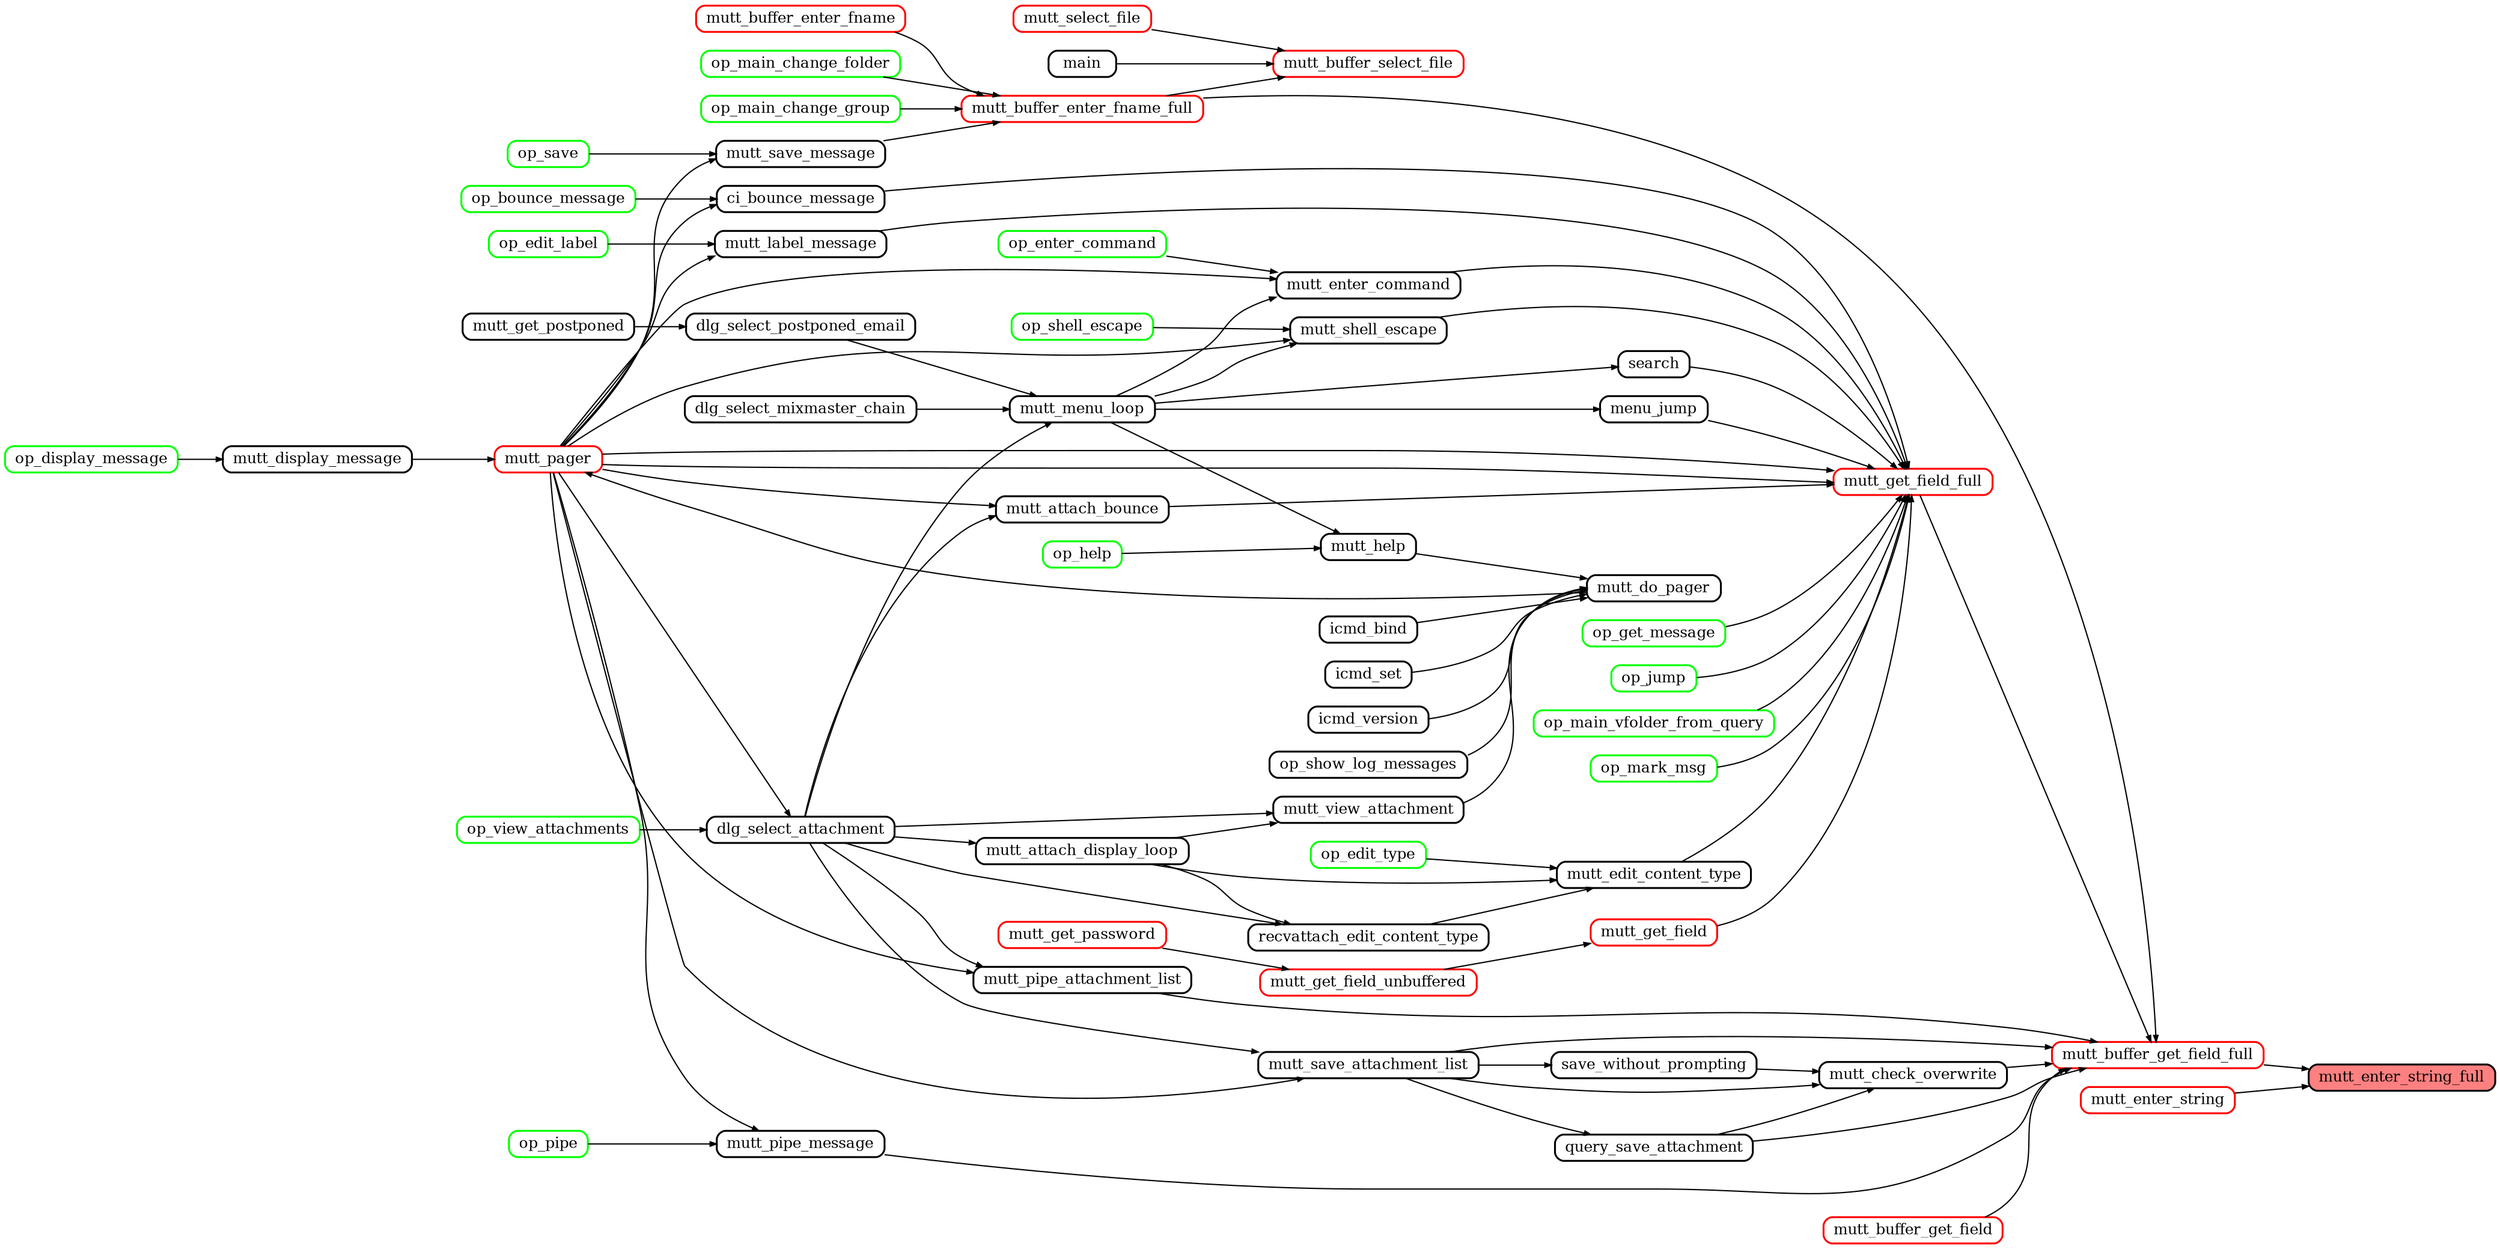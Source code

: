 digraph callgraph {
	graph [
		rankdir="LR"
		nodesep="0.2"
		ranksep="0.5"
		compound="true"
	]

	node [
		shape="Mrecord"
		fontsize="12"
		fillcolor="#ffffff"
		style="rounded,filled"
		height="0.2"
		penwidth="1.5"
		color="black"
	]

	edge [
		penwidth="1.0"
		arrowsize="0.5"
	]

	node [ fillcolor="#ff8080" ]

	mutt_enter_string_full

	node [ fillcolor="#ffffff" ]
	node [ color="#ff0000" ]

	mutt_buffer_enter_fname
	mutt_buffer_enter_fname_full
	mutt_buffer_get_field
	mutt_buffer_get_field_full
	mutt_buffer_select_file
	mutt_enter_string
	mutt_get_field
	mutt_get_field_full
	mutt_get_field_unbuffered
	mutt_get_password
	mutt_select_file

	mutt_buffer_enter_fname      -> mutt_buffer_enter_fname_full
	mutt_buffer_enter_fname_full -> mutt_buffer_get_field_full
	mutt_buffer_enter_fname_full -> mutt_buffer_select_file
	mutt_buffer_get_field        -> mutt_buffer_get_field_full
	mutt_buffer_get_field_full   -> mutt_enter_string_full
	mutt_enter_string            -> mutt_enter_string_full
	mutt_get_field               -> mutt_get_field_full
	mutt_get_field_full          -> mutt_buffer_get_field_full
	mutt_get_field_unbuffered    -> mutt_get_field
	mutt_get_password            -> mutt_get_field_unbuffered
	mutt_pager                   -> mutt_get_field_full
	mutt_select_file             -> mutt_buffer_select_file

	node [ color="#00ff00" ]

	op_bounce_message
	op_display_message
	op_edit_label
	op_edit_type
	op_enter_command
	op_get_message
	op_help
	op_jump
	op_main_change_folder
	op_main_change_group
	op_main_vfolder_from_query
	op_mark_msg
	op_pipe
	op_save
	op_shell_escape
	op_view_attachments

	node [ color="#000000" ]

ci_bounce_message            -> mutt_get_field_full
dlg_select_attachment        -> mutt_attach_bounce
dlg_select_attachment        -> mutt_attach_display_loop
dlg_select_attachment        -> mutt_menu_loop
dlg_select_attachment        -> mutt_pipe_attachment_list
dlg_select_attachment        -> mutt_save_attachment_list
dlg_select_attachment        -> mutt_view_attachment
dlg_select_attachment        -> recvattach_edit_content_type
dlg_select_mixmaster_chain   -> mutt_menu_loop
dlg_select_postponed_email   -> mutt_menu_loop
icmd_bind                    -> mutt_do_pager
icmd_set                     -> mutt_do_pager
icmd_version                 -> mutt_do_pager
main                         -> mutt_buffer_select_file
menu_jump                    -> mutt_get_field_full
mutt_attach_bounce           -> mutt_get_field_full
mutt_attach_display_loop     -> mutt_edit_content_type
mutt_attach_display_loop     -> mutt_view_attachment
mutt_attach_display_loop     -> recvattach_edit_content_type
mutt_check_overwrite         -> mutt_buffer_get_field_full
mutt_display_message         -> mutt_pager
mutt_do_pager                -> mutt_pager
mutt_edit_content_type       -> mutt_get_field_full
mutt_enter_command           -> mutt_get_field_full
mutt_get_postponed           -> dlg_select_postponed_email
mutt_help                    -> mutt_do_pager
mutt_label_message           -> mutt_get_field_full
mutt_menu_loop               -> menu_jump
mutt_menu_loop               -> mutt_enter_command
mutt_menu_loop               -> mutt_help
mutt_menu_loop               -> mutt_shell_escape
mutt_menu_loop               -> search
mutt_pager                   -> ci_bounce_message
mutt_pager                   -> dlg_select_attachment
mutt_pager                   -> mutt_attach_bounce
mutt_pager                   -> mutt_enter_command
mutt_pager                   -> mutt_get_field_full
mutt_pager                   -> mutt_label_message
mutt_pager                   -> mutt_pipe_attachment_list
mutt_pager                   -> mutt_pipe_message
mutt_pager                   -> mutt_save_attachment_list
mutt_pager                   -> mutt_save_message
mutt_pager                   -> mutt_shell_escape
mutt_pipe_attachment_list    -> mutt_buffer_get_field_full
mutt_pipe_message            -> mutt_buffer_get_field_full
mutt_save_attachment_list    -> mutt_buffer_get_field_full
mutt_save_attachment_list    -> mutt_check_overwrite
mutt_save_attachment_list    -> query_save_attachment
mutt_save_attachment_list    -> save_without_prompting
mutt_save_message            -> mutt_buffer_enter_fname_full
mutt_shell_escape            -> mutt_get_field_full
mutt_view_attachment         -> mutt_do_pager
op_bounce_message            -> ci_bounce_message
op_display_message           -> mutt_display_message
op_edit_label                -> mutt_label_message
op_edit_type                 -> mutt_edit_content_type
op_enter_command             -> mutt_enter_command
op_get_message               -> mutt_get_field_full
op_help                      -> mutt_help
op_jump                      -> mutt_get_field_full
op_main_change_folder        -> mutt_buffer_enter_fname_full
op_main_change_group         -> mutt_buffer_enter_fname_full
op_main_vfolder_from_query   -> mutt_get_field_full
op_mark_msg                  -> mutt_get_field_full
op_pipe                      -> mutt_pipe_message
op_save                      -> mutt_save_message
op_shell_escape              -> mutt_shell_escape
op_show_log_messages         -> mutt_do_pager
op_view_attachments          -> dlg_select_attachment
query_save_attachment        -> mutt_buffer_get_field_full
query_save_attachment        -> mutt_check_overwrite
recvattach_edit_content_type -> mutt_edit_content_type
save_without_prompting       -> mutt_check_overwrite
search                       -> mutt_get_field_full

}
